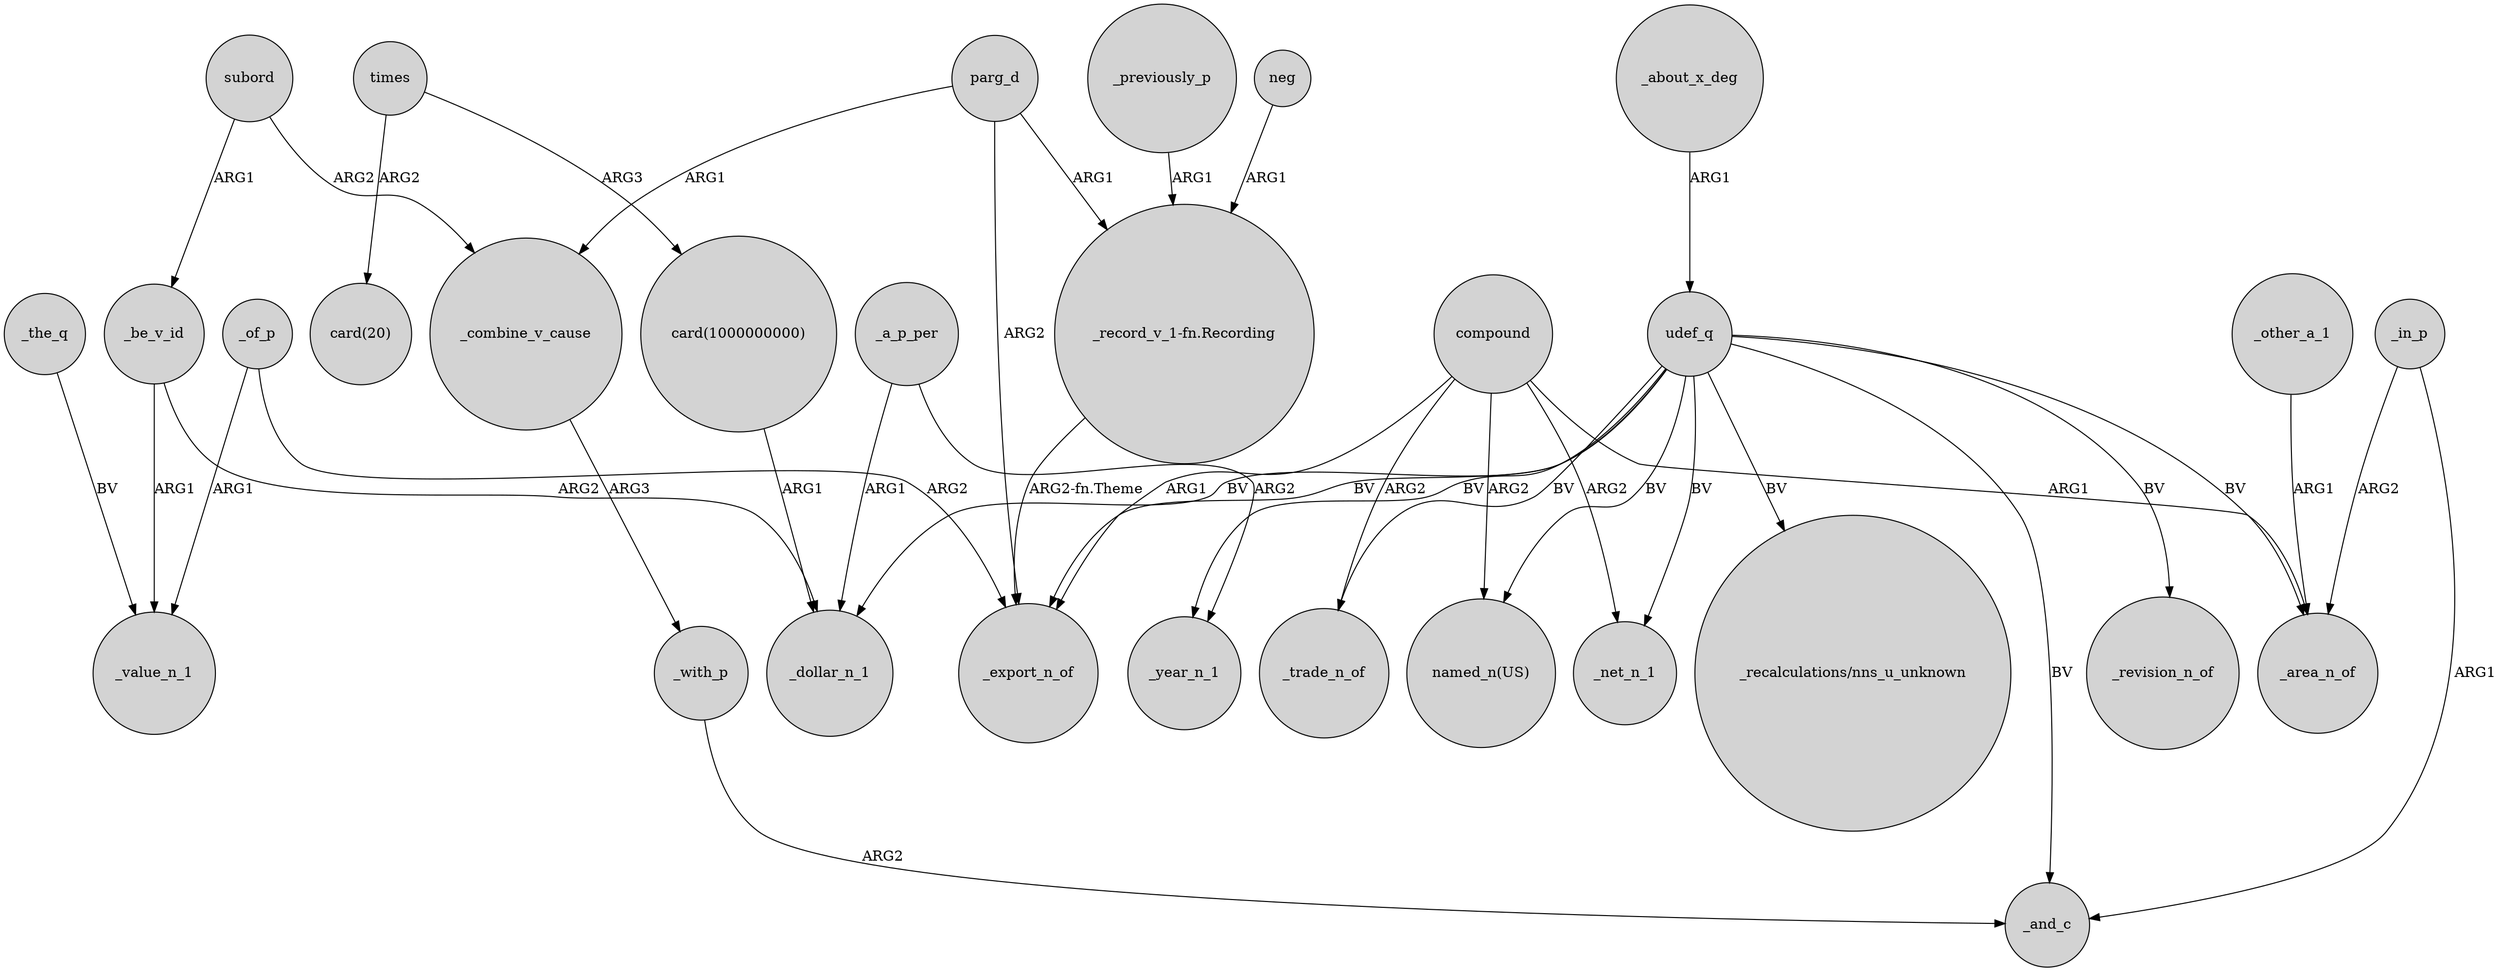 digraph {
	node [shape=circle style=filled]
	_with_p -> _and_c [label=ARG2]
	udef_q -> _revision_n_of [label=BV]
	subord -> _be_v_id [label=ARG1]
	udef_q -> _trade_n_of [label=BV]
	udef_q -> "named_n(US)" [label=BV]
	_a_p_per -> _year_n_1 [label=ARG2]
	subord -> _combine_v_cause [label=ARG2]
	_of_p -> _value_n_1 [label=ARG1]
	_combine_v_cause -> _with_p [label=ARG3]
	_about_x_deg -> udef_q [label=ARG1]
	"_record_v_1-fn.Recording" -> _export_n_of [label="ARG2-fn.Theme"]
	compound -> "named_n(US)" [label=ARG2]
	_of_p -> _export_n_of [label=ARG2]
	times -> "card(1000000000)" [label=ARG3]
	compound -> _export_n_of [label=ARG1]
	parg_d -> "_record_v_1-fn.Recording" [label=ARG1]
	_a_p_per -> _dollar_n_1 [label=ARG1]
	udef_q -> "_recalculations/nns_u_unknown" [label=BV]
	parg_d -> _export_n_of [label=ARG2]
	_be_v_id -> _dollar_n_1 [label=ARG2]
	_other_a_1 -> _area_n_of [label=ARG1]
	compound -> _net_n_1 [label=ARG2]
	compound -> _trade_n_of [label=ARG2]
	_in_p -> _and_c [label=ARG1]
	_previously_p -> "_record_v_1-fn.Recording" [label=ARG1]
	_the_q -> _value_n_1 [label=BV]
	udef_q -> _export_n_of [label=BV]
	times -> "card(20)" [label=ARG2]
	udef_q -> _net_n_1 [label=BV]
	_in_p -> _area_n_of [label=ARG2]
	udef_q -> _year_n_1 [label=BV]
	_be_v_id -> _value_n_1 [label=ARG1]
	"card(1000000000)" -> _dollar_n_1 [label=ARG1]
	udef_q -> _and_c [label=BV]
	udef_q -> _area_n_of [label=BV]
	compound -> _area_n_of [label=ARG1]
	neg -> "_record_v_1-fn.Recording" [label=ARG1]
	parg_d -> _combine_v_cause [label=ARG1]
	udef_q -> _dollar_n_1 [label=BV]
}
